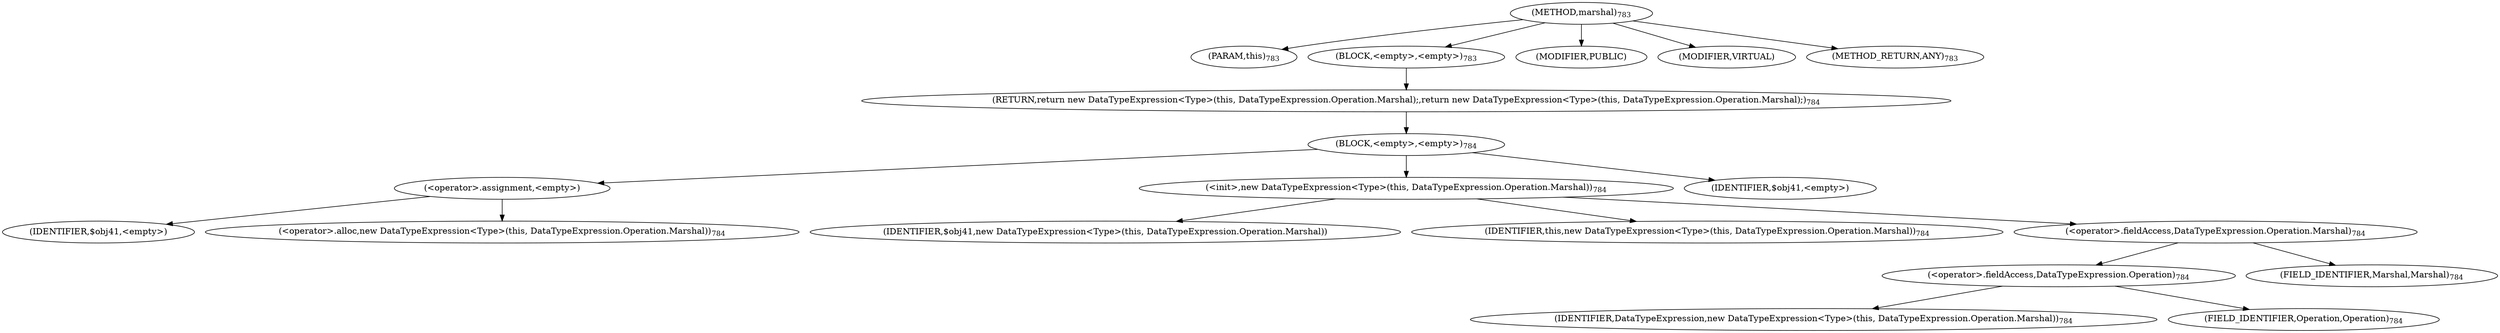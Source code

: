 digraph "marshal" {  
"1506" [label = <(METHOD,marshal)<SUB>783</SUB>> ]
"219" [label = <(PARAM,this)<SUB>783</SUB>> ]
"1507" [label = <(BLOCK,&lt;empty&gt;,&lt;empty&gt;)<SUB>783</SUB>> ]
"1508" [label = <(RETURN,return new DataTypeExpression&lt;Type&gt;(this, DataTypeExpression.Operation.Marshal);,return new DataTypeExpression&lt;Type&gt;(this, DataTypeExpression.Operation.Marshal);)<SUB>784</SUB>> ]
"1509" [label = <(BLOCK,&lt;empty&gt;,&lt;empty&gt;)<SUB>784</SUB>> ]
"1510" [label = <(&lt;operator&gt;.assignment,&lt;empty&gt;)> ]
"1511" [label = <(IDENTIFIER,$obj41,&lt;empty&gt;)> ]
"1512" [label = <(&lt;operator&gt;.alloc,new DataTypeExpression&lt;Type&gt;(this, DataTypeExpression.Operation.Marshal))<SUB>784</SUB>> ]
"1513" [label = <(&lt;init&gt;,new DataTypeExpression&lt;Type&gt;(this, DataTypeExpression.Operation.Marshal))<SUB>784</SUB>> ]
"1514" [label = <(IDENTIFIER,$obj41,new DataTypeExpression&lt;Type&gt;(this, DataTypeExpression.Operation.Marshal))> ]
"218" [label = <(IDENTIFIER,this,new DataTypeExpression&lt;Type&gt;(this, DataTypeExpression.Operation.Marshal))<SUB>784</SUB>> ]
"1515" [label = <(&lt;operator&gt;.fieldAccess,DataTypeExpression.Operation.Marshal)<SUB>784</SUB>> ]
"1516" [label = <(&lt;operator&gt;.fieldAccess,DataTypeExpression.Operation)<SUB>784</SUB>> ]
"1517" [label = <(IDENTIFIER,DataTypeExpression,new DataTypeExpression&lt;Type&gt;(this, DataTypeExpression.Operation.Marshal))<SUB>784</SUB>> ]
"1518" [label = <(FIELD_IDENTIFIER,Operation,Operation)<SUB>784</SUB>> ]
"1519" [label = <(FIELD_IDENTIFIER,Marshal,Marshal)<SUB>784</SUB>> ]
"1520" [label = <(IDENTIFIER,$obj41,&lt;empty&gt;)> ]
"1521" [label = <(MODIFIER,PUBLIC)> ]
"1522" [label = <(MODIFIER,VIRTUAL)> ]
"1523" [label = <(METHOD_RETURN,ANY)<SUB>783</SUB>> ]
  "1506" -> "219" 
  "1506" -> "1507" 
  "1506" -> "1521" 
  "1506" -> "1522" 
  "1506" -> "1523" 
  "1507" -> "1508" 
  "1508" -> "1509" 
  "1509" -> "1510" 
  "1509" -> "1513" 
  "1509" -> "1520" 
  "1510" -> "1511" 
  "1510" -> "1512" 
  "1513" -> "1514" 
  "1513" -> "218" 
  "1513" -> "1515" 
  "1515" -> "1516" 
  "1515" -> "1519" 
  "1516" -> "1517" 
  "1516" -> "1518" 
}
